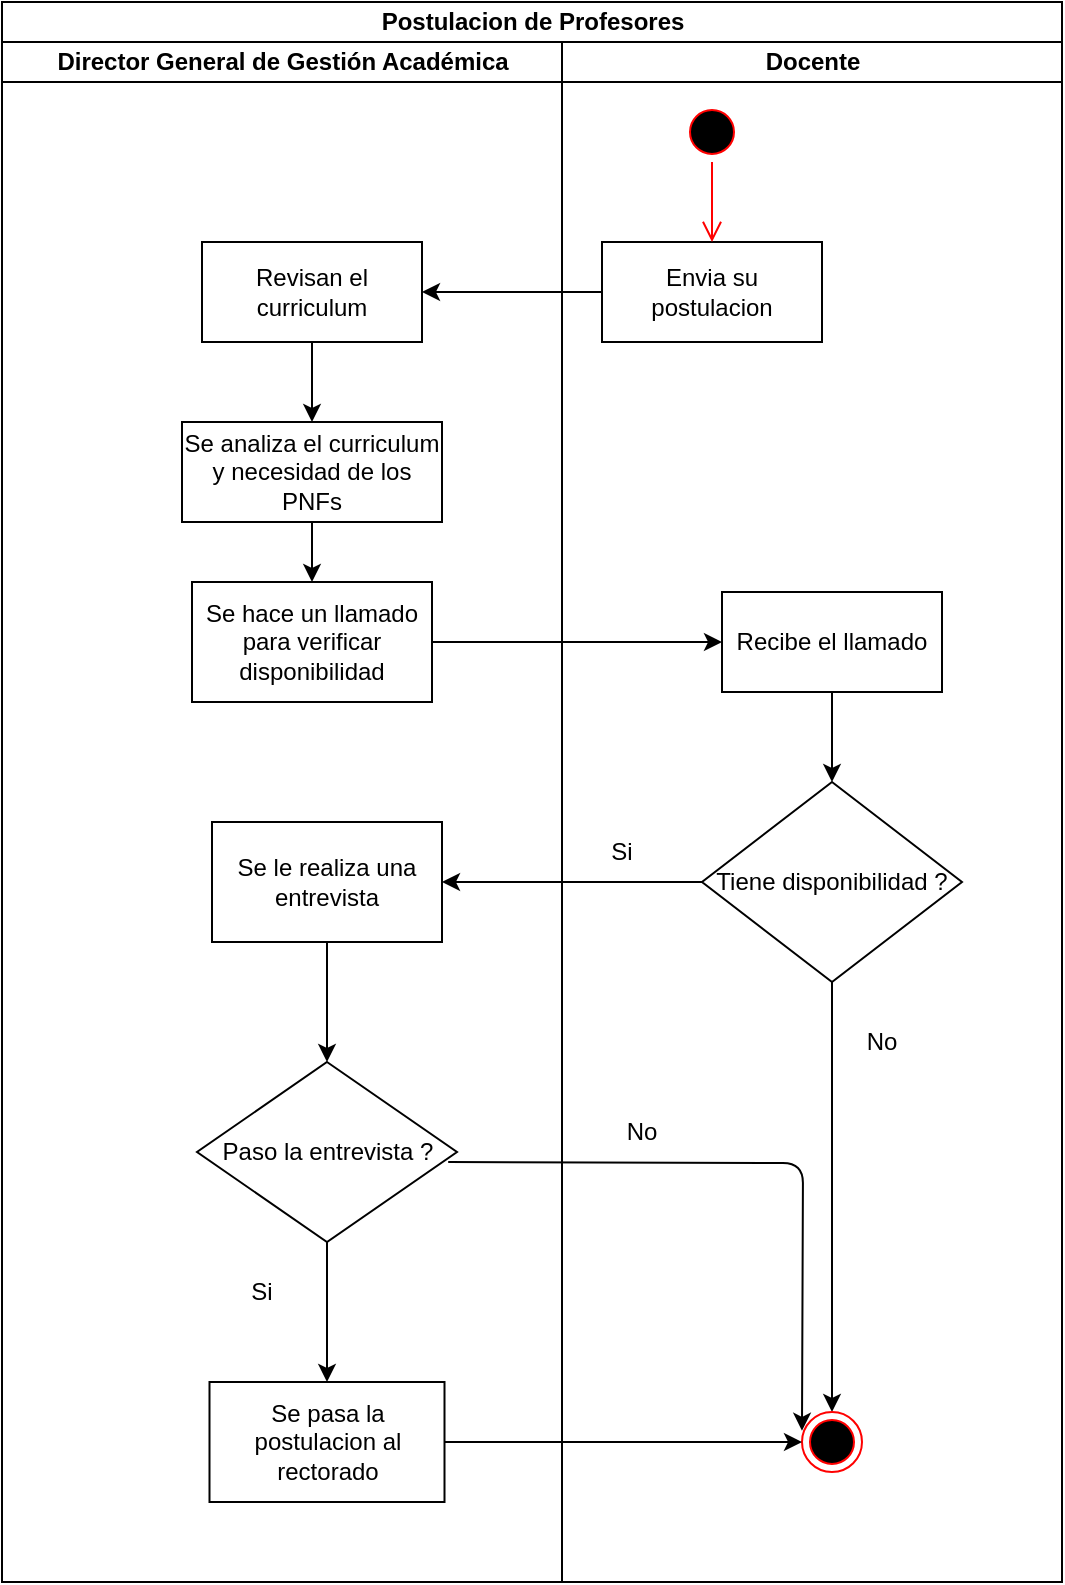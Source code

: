 <mxfile>
    <diagram id="4xrcGcd9F_DQW17mkGRK" name="Página-1">
        <mxGraphModel dx="798" dy="563" grid="1" gridSize="10" guides="1" tooltips="1" connect="1" arrows="1" fold="1" page="1" pageScale="1" pageWidth="827" pageHeight="1169" math="0" shadow="0">
            <root>
                <mxCell id="0"/>
                <mxCell id="1" parent="0"/>
                <mxCell id="2" value="Postulacion de Profesores" style="swimlane;childLayout=stackLayout;resizeParent=1;resizeParentMax=0;startSize=20;html=1;" vertex="1" parent="1">
                    <mxGeometry x="230" y="50" width="530" height="790" as="geometry"/>
                </mxCell>
                <mxCell id="10" style="edgeStyle=none;html=1;exitX=0;exitY=0.5;exitDx=0;exitDy=0;entryX=1;entryY=0.5;entryDx=0;entryDy=0;" edge="1" parent="2" source="8" target="9">
                    <mxGeometry relative="1" as="geometry"/>
                </mxCell>
                <mxCell id="16" style="edgeStyle=none;html=1;exitX=1;exitY=0.5;exitDx=0;exitDy=0;entryX=0;entryY=0.5;entryDx=0;entryDy=0;" edge="1" parent="2" source="13" target="15">
                    <mxGeometry relative="1" as="geometry"/>
                </mxCell>
                <mxCell id="3" value="&lt;span style=&quot;color: rgb(0, 0, 0);&quot;&gt;Director General de Gestión Académica&lt;/span&gt;" style="swimlane;startSize=20;html=1;" vertex="1" parent="2">
                    <mxGeometry y="20" width="280" height="770" as="geometry"/>
                </mxCell>
                <mxCell id="12" style="edgeStyle=none;html=1;exitX=0.5;exitY=1;exitDx=0;exitDy=0;entryX=0.5;entryY=0;entryDx=0;entryDy=0;" edge="1" parent="3" source="9" target="11">
                    <mxGeometry relative="1" as="geometry"/>
                </mxCell>
                <mxCell id="9" value="Revisan el curriculum" style="html=1;whiteSpace=wrap;" vertex="1" parent="3">
                    <mxGeometry x="100.0" y="100" width="110" height="50" as="geometry"/>
                </mxCell>
                <mxCell id="14" style="edgeStyle=none;html=1;exitX=0.5;exitY=1;exitDx=0;exitDy=0;entryX=0.5;entryY=0;entryDx=0;entryDy=0;" edge="1" parent="3" source="11" target="13">
                    <mxGeometry relative="1" as="geometry"/>
                </mxCell>
                <mxCell id="11" value="Se analiza el curriculum y necesidad de los PNFs" style="html=1;whiteSpace=wrap;" vertex="1" parent="3">
                    <mxGeometry x="90.0" y="190" width="130" height="50" as="geometry"/>
                </mxCell>
                <mxCell id="13" value="Se hace un llamado para verificar disponibilidad" style="html=1;whiteSpace=wrap;" vertex="1" parent="3">
                    <mxGeometry x="95" y="270" width="120" height="60" as="geometry"/>
                </mxCell>
                <mxCell id="27" style="edgeStyle=none;html=1;exitX=0.5;exitY=1;exitDx=0;exitDy=0;entryX=0.5;entryY=1;entryDx=0;entryDy=0;" edge="1" parent="3" source="24" target="24">
                    <mxGeometry relative="1" as="geometry"/>
                </mxCell>
                <mxCell id="32" style="edgeStyle=none;html=1;exitX=0.5;exitY=1;exitDx=0;exitDy=0;entryX=0.5;entryY=0;entryDx=0;entryDy=0;" edge="1" parent="3" source="24" target="31">
                    <mxGeometry relative="1" as="geometry"/>
                </mxCell>
                <mxCell id="24" value="Se le realiza una entrevista" style="html=1;whiteSpace=wrap;" vertex="1" parent="3">
                    <mxGeometry x="105" y="390" width="115" height="60" as="geometry"/>
                </mxCell>
                <mxCell id="26" value="Se pasa la postulacion al rectorado" style="html=1;whiteSpace=wrap;" vertex="1" parent="3">
                    <mxGeometry x="103.75" y="670" width="117.5" height="60" as="geometry"/>
                </mxCell>
                <mxCell id="33" style="edgeStyle=none;html=1;exitX=0.5;exitY=1;exitDx=0;exitDy=0;entryX=0.5;entryY=0;entryDx=0;entryDy=0;" edge="1" parent="3" source="31" target="26">
                    <mxGeometry relative="1" as="geometry"/>
                </mxCell>
                <mxCell id="31" value="Paso la entrevista ?" style="shape=rhombus;perimeter=rhombusPerimeter;whiteSpace=wrap;html=1;align=center;" vertex="1" parent="3">
                    <mxGeometry x="97.5" y="510" width="130" height="90" as="geometry"/>
                </mxCell>
                <mxCell id="35" value="Si" style="text;html=1;align=center;verticalAlign=middle;whiteSpace=wrap;rounded=0;" vertex="1" parent="3">
                    <mxGeometry x="100" y="610" width="60" height="30" as="geometry"/>
                </mxCell>
                <mxCell id="5" value="Docente" style="swimlane;startSize=20;html=1;" vertex="1" parent="2">
                    <mxGeometry x="280" y="20" width="250" height="770" as="geometry"/>
                </mxCell>
                <mxCell id="6" value="" style="ellipse;html=1;shape=startState;fillColor=#000000;strokeColor=#ff0000;" vertex="1" parent="5">
                    <mxGeometry x="60.0" y="30" width="30" height="30" as="geometry"/>
                </mxCell>
                <mxCell id="8" value="Envia su postulacion" style="html=1;whiteSpace=wrap;" vertex="1" parent="5">
                    <mxGeometry x="20.0" y="100" width="110" height="50" as="geometry"/>
                </mxCell>
                <mxCell id="7" value="" style="edgeStyle=orthogonalEdgeStyle;html=1;verticalAlign=bottom;endArrow=open;endSize=8;strokeColor=#ff0000;entryX=0.5;entryY=0;entryDx=0;entryDy=0;" edge="1" source="6" parent="5" target="8">
                    <mxGeometry relative="1" as="geometry">
                        <mxPoint x="-125.0" y="110" as="targetPoint"/>
                    </mxGeometry>
                </mxCell>
                <mxCell id="19" style="edgeStyle=none;html=1;exitX=0.5;exitY=1;exitDx=0;exitDy=0;entryX=0.5;entryY=0;entryDx=0;entryDy=0;" edge="1" parent="5" source="15" target="18">
                    <mxGeometry relative="1" as="geometry"/>
                </mxCell>
                <mxCell id="15" value="Recibe el llamado" style="html=1;whiteSpace=wrap;" vertex="1" parent="5">
                    <mxGeometry x="80.0" y="275" width="110" height="50" as="geometry"/>
                </mxCell>
                <mxCell id="21" style="edgeStyle=none;html=1;exitX=0.5;exitY=1;exitDx=0;exitDy=0;entryX=0.5;entryY=0;entryDx=0;entryDy=0;" edge="1" parent="5" source="18" target="20">
                    <mxGeometry relative="1" as="geometry"/>
                </mxCell>
                <mxCell id="18" value="Tiene disponibilidad ?" style="shape=rhombus;perimeter=rhombusPerimeter;whiteSpace=wrap;html=1;align=center;" vertex="1" parent="5">
                    <mxGeometry x="70" y="370" width="130" height="100" as="geometry"/>
                </mxCell>
                <mxCell id="20" value="" style="ellipse;html=1;shape=endState;fillColor=#000000;strokeColor=#ff0000;" vertex="1" parent="5">
                    <mxGeometry x="120" y="685" width="30" height="30" as="geometry"/>
                </mxCell>
                <mxCell id="22" value="No" style="text;html=1;align=center;verticalAlign=middle;whiteSpace=wrap;rounded=0;" vertex="1" parent="5">
                    <mxGeometry x="130" y="485" width="60" height="30" as="geometry"/>
                </mxCell>
                <mxCell id="29" value="Si" style="text;html=1;align=center;verticalAlign=middle;whiteSpace=wrap;rounded=0;" vertex="1" parent="5">
                    <mxGeometry y="390" width="60" height="30" as="geometry"/>
                </mxCell>
                <mxCell id="34" style="edgeStyle=orthogonalEdgeStyle;html=1;exitX=1;exitY=0.5;exitDx=0;exitDy=0;entryX=0;entryY=0;entryDx=0;entryDy=0;" edge="1" parent="5">
                    <mxGeometry relative="1" as="geometry">
                        <mxPoint x="-56.9" y="560" as="sourcePoint"/>
                        <mxPoint x="119.993" y="694.393" as="targetPoint"/>
                    </mxGeometry>
                </mxCell>
                <mxCell id="36" value="No" style="text;html=1;align=center;verticalAlign=middle;whiteSpace=wrap;rounded=0;" vertex="1" parent="5">
                    <mxGeometry x="10" y="530" width="60" height="30" as="geometry"/>
                </mxCell>
                <mxCell id="25" style="edgeStyle=none;html=1;exitX=0;exitY=0.5;exitDx=0;exitDy=0;entryX=1;entryY=0.5;entryDx=0;entryDy=0;" edge="1" parent="2" source="18" target="24">
                    <mxGeometry relative="1" as="geometry"/>
                </mxCell>
                <mxCell id="28" style="edgeStyle=none;html=1;exitX=1;exitY=0.5;exitDx=0;exitDy=0;entryX=0;entryY=0.5;entryDx=0;entryDy=0;" edge="1" parent="2" source="26" target="20">
                    <mxGeometry relative="1" as="geometry"/>
                </mxCell>
            </root>
        </mxGraphModel>
    </diagram>
</mxfile>